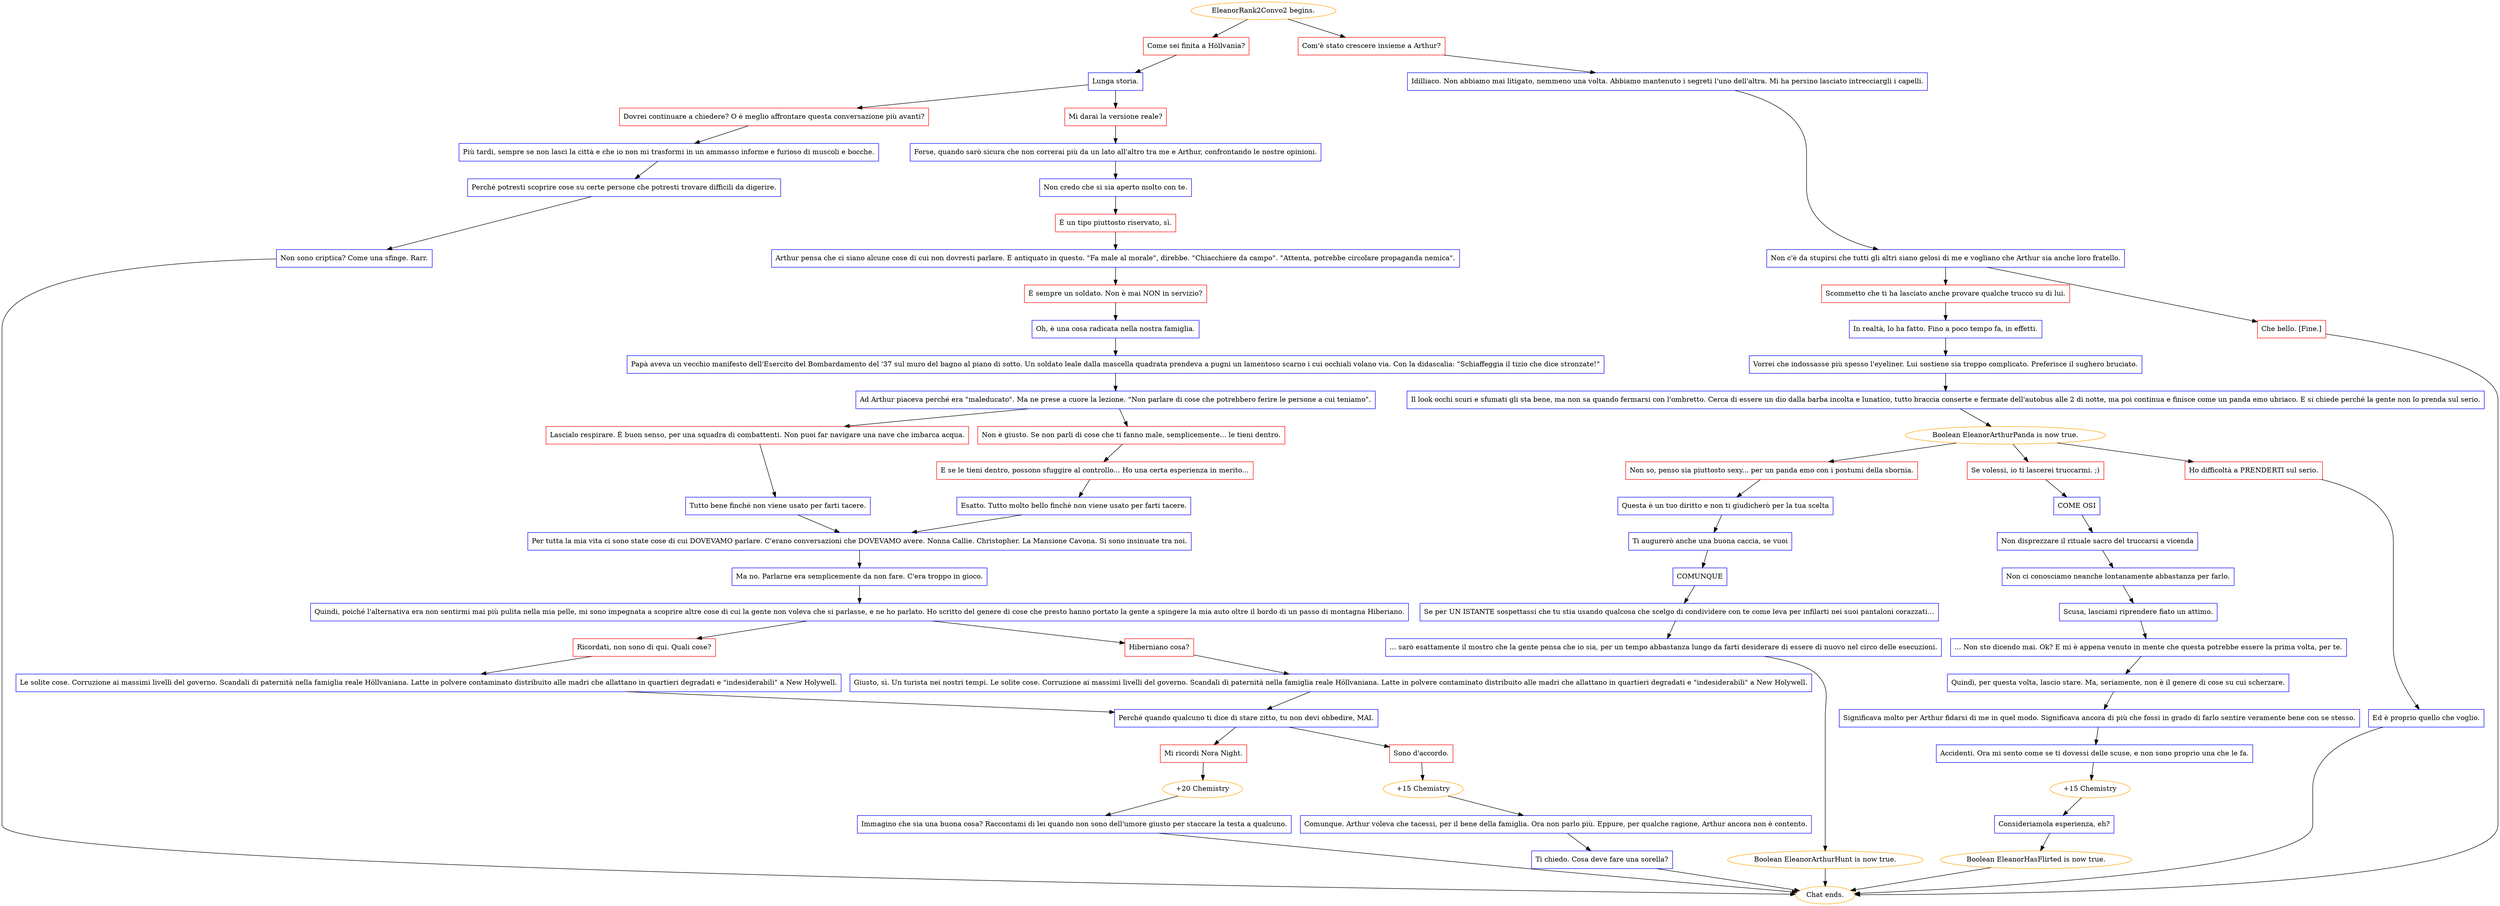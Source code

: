 digraph {
	"EleanorRank2Convo2 begins." [color=orange];
		"EleanorRank2Convo2 begins." -> j3376757772;
		"EleanorRank2Convo2 begins." -> j3888954659;
	j3376757772 [label="Come sei finita a Höllvania?",shape=box,color=red];
		j3376757772 -> j280534105;
	j3888954659 [label="Com'è stato crescere insieme a Arthur?",shape=box,color=red];
		j3888954659 -> j2126595008;
	j280534105 [label="Lunga storia.",shape=box,color=blue];
		j280534105 -> j3832738256;
		j280534105 -> j2505794523;
	j2126595008 [label="Idilliaco. Non abbiamo mai litigato, nemmeno una volta. Abbiamo mantenuto i segreti l'uno dell'altra. Mi ha persino lasciato intrecciargli i capelli.",shape=box,color=blue];
		j2126595008 -> j1192751150;
	j3832738256 [label="Dovrei continuare a chiedere? O è meglio affrontare questa conversazione più avanti?",shape=box,color=red];
		j3832738256 -> j240163974;
	j2505794523 [label="Mi darai la versione reale?",shape=box,color=red];
		j2505794523 -> j2817891350;
	j1192751150 [label="Non c'è da stupirsi che tutti gli altri siano gelosi di me e vogliano che Arthur sia anche loro fratello.",shape=box,color=blue];
		j1192751150 -> j3119367499;
		j1192751150 -> j247886658;
	j240163974 [label="Più tardi, sempre se non lasci la città e che io non mi trasformi in un ammasso informe e furioso di muscoli e bocche.",shape=box,color=blue];
		j240163974 -> j520411973;
	j2817891350 [label="Forse, quando sarò sicura che non correrai più da un lato all'altro tra me e Arthur, confrontando le nostre opinioni.",shape=box,color=blue];
		j2817891350 -> j2721141646;
	j3119367499 [label="Scommetto che ti ha lasciato anche provare qualche trucco su di lui.",shape=box,color=red];
		j3119367499 -> j98130323;
	j247886658 [label="Che bello. [Fine.]",shape=box,color=red];
		j247886658 -> "Chat ends.";
	j520411973 [label="Perché potresti scoprire cose su certe persone che potresti trovare difficili da digerire.",shape=box,color=blue];
		j520411973 -> j3709891902;
	j2721141646 [label="Non credo che si sia aperto molto con te.",shape=box,color=blue];
		j2721141646 -> j303394962;
	j98130323 [label="In realtà, lo ha fatto. Fino a poco tempo fa, in effetti.",shape=box,color=blue];
		j98130323 -> j1303802116;
	"Chat ends." [color=orange];
	j3709891902 [label="Non sono criptica? Come una sfinge. Rarr.",shape=box,color=blue];
		j3709891902 -> "Chat ends.";
	j303394962 [label="È un tipo piuttosto riservato, sì.",shape=box,color=red];
		j303394962 -> j3745681219;
	j1303802116 [label="Vorrei che indossasse più spesso l'eyeliner. Lui sostiene sia troppo complicato. Preferisce il sughero bruciato.",shape=box,color=blue];
		j1303802116 -> j1465897073;
	j3745681219 [label="Arthur pensa che ci siano alcune cose di cui non dovresti parlare. È antiquato in questo. \"Fa male al morale\", direbbe. \"Chiacchiere da campo\". \"Attenta, potrebbe circolare propaganda nemica\".",shape=box,color=blue];
		j3745681219 -> j2123081683;
	j1465897073 [label="Il look occhi scuri e sfumati gli sta bene, ma non sa quando fermarsi con l'ombretto. Cerca di essere un dio dalla barba incolta e lunatico, tutto braccia conserte e fermate dell'autobus alle 2 di notte, ma poi continua e finisce come un panda emo ubriaco. E si chiede perché la gente non lo prenda sul serio.",shape=box,color=blue];
		j1465897073 -> j3561361185;
	j2123081683 [label="È sempre un soldato. Non è mai NON in servizio?",shape=box,color=red];
		j2123081683 -> j2001495833;
	j3561361185 [label="Boolean EleanorArthurPanda is now true.",color=orange];
		j3561361185 -> j699131179;
		j3561361185 -> j1800545094;
		j3561361185 -> j3841102893;
	j2001495833 [label="Oh, è una cosa radicata nella nostra famiglia.",shape=box,color=blue];
		j2001495833 -> j2484635112;
	j699131179 [label="Non so, penso sia piuttosto sexy... per un panda emo con i postumi della sbornia.",shape=box,color=red];
		j699131179 -> j1936157306;
	j1800545094 [label="Se volessi, io ti lascerei truccarmi. ;)",shape=box,color=red];
		j1800545094 -> j376866047;
	j3841102893 [label="Ho difficoltà a PRENDERTI sul serio.",shape=box,color=red];
		j3841102893 -> j323976816;
	j2484635112 [label="Papà aveva un vecchio manifesto dell'Esercito del Bombardamento del '37 sul muro del bagno al piano di sotto. Un soldato leale dalla mascella quadrata prendeva a pugni un lamentoso scarno i cui occhiali volano via. Con la didascalia: \"Schiaffeggia il tizio che dice stronzate!\"",shape=box,color=blue];
		j2484635112 -> j2024752367;
	j1936157306 [label="Questa è un tuo diritto e non ti giudicherò per la tua scelta",shape=box,color=blue];
		j1936157306 -> j1534599936;
	j376866047 [label="COME OSI",shape=box,color=blue];
		j376866047 -> j1744910351;
	j323976816 [label="Ed è proprio quello che voglio.",shape=box,color=blue];
		j323976816 -> "Chat ends.";
	j2024752367 [label="Ad Arthur piaceva perché era \"maleducato\". Ma ne prese a cuore la lezione. \"Non parlare di cose che potrebbero ferire le persone a cui teniamo\".",shape=box,color=blue];
		j2024752367 -> j2693815562;
		j2024752367 -> j696004424;
	j1534599936 [label="Ti augurerò anche una buona caccia, se vuoi",shape=box,color=blue];
		j1534599936 -> j2289955828;
	j1744910351 [label="Non disprezzare il rituale sacro del truccarsi a vicenda",shape=box,color=blue];
		j1744910351 -> j3936366283;
	j2693815562 [label="Lascialo respirare. È buon senso, per una squadra di combattenti. Non puoi far navigare una nave che imbarca acqua.",shape=box,color=red];
		j2693815562 -> j3403613586;
	j696004424 [label="Non è giusto. Se non parli di cose che ti fanno male, semplicemente... le tieni dentro.",shape=box,color=red];
		j696004424 -> j1468738546;
	j2289955828 [label="COMUNQUE",shape=box,color=blue];
		j2289955828 -> j3030872320;
	j3936366283 [label="Non ci conosciamo neanche lontanamente abbastanza per farlo.",shape=box,color=blue];
		j3936366283 -> j901989921;
	j3403613586 [label="Tutto bene finché non viene usato per farti tacere.",shape=box,color=blue];
		j3403613586 -> j2958324918;
	j1468738546 [label="E se le tieni dentro, possono sfuggire al controllo... Ho una certa esperienza in merito...",shape=box,color=red];
		j1468738546 -> j1413473554;
	j3030872320 [label="Se per UN ISTANTE sospettassi che tu stia usando qualcosa che scelgo di condividere con te come leva per infilarti nei suoi pantaloni corazzati...",shape=box,color=blue];
		j3030872320 -> j3458684380;
	j901989921 [label="Scusa, lasciami riprendere fiato un attimo.",shape=box,color=blue];
		j901989921 -> j4244604181;
	j2958324918 [label="Per tutta la mia vita ci sono state cose di cui DOVEVAMO parlare. C'erano conversazioni che DOVEVAMO avere. Nonna Callie. Christopher. La Mansione Cavona. Si sono insinuate tra noi.",shape=box,color=blue];
		j2958324918 -> j3065079798;
	j1413473554 [label="Esatto. Tutto molto bello finché non viene usato per farti tacere.",shape=box,color=blue];
		j1413473554 -> j2958324918;
	j3458684380 [label="... sarò esattamente il mostro che la gente pensa che io sia, per un tempo abbastanza lungo da farti desiderare di essere di nuovo nel circo delle esecuzioni.",shape=box,color=blue];
		j3458684380 -> j674051346;
	j4244604181 [label="... Non sto dicendo mai. Ok? E mi è appena venuto in mente che questa potrebbe essere la prima volta, per te.",shape=box,color=blue];
		j4244604181 -> j3159674964;
	j3065079798 [label="Ma no. Parlarne era semplicemente da non fare. C'era troppo in gioco.",shape=box,color=blue];
		j3065079798 -> j670452506;
	j674051346 [label="Boolean EleanorArthurHunt is now true.",color=orange];
		j674051346 -> "Chat ends.";
	j3159674964 [label="Quindi, per questa volta, lascio stare. Ma, seriamente, non è il genere di cose su cui scherzare.",shape=box,color=blue];
		j3159674964 -> j1561780049;
	j670452506 [label="Quindi, poiché l'alternativa era non sentirmi mai più pulita nella mia pelle, mi sono impegnata a scoprire altre cose di cui la gente non voleva che si parlasse, e ne ho parlato. Ho scritto del genere di cose che presto hanno portato la gente a spingere la mia auto oltre il bordo di un passo di montagna Hiberiano.",shape=box,color=blue];
		j670452506 -> j4107765342;
		j670452506 -> j1549976927;
	j1561780049 [label="Significava molto per Arthur fidarsi di me in quel modo. Significava ancora di più che fossi in grado di farlo sentire veramente bene con se stesso.",shape=box,color=blue];
		j1561780049 -> j609457170;
	j4107765342 [label="Ricordati, non sono di qui. Quali cose?",shape=box,color=red];
		j4107765342 -> j1773626604;
	j1549976927 [label="Hiberniano cosa?",shape=box,color=red];
		j1549976927 -> j1964741939;
	j609457170 [label="Accidenti. Ora mi sento come se ti dovessi delle scuse, e non sono proprio una che le fa.",shape=box,color=blue];
		j609457170 -> j3526350936;
	j1773626604 [label="Le solite cose. Corruzione ai massimi livelli del governo. Scandali di paternità nella famiglia reale Höllvaniana. Latte in polvere contaminato distribuito alle madri che allattano in quartieri degradati e \"indesiderabili\" a New Holywell.",shape=box,color=blue];
		j1773626604 -> j2350758949;
	j1964741939 [label="Giusto, sì. Un turista nei nostri tempi. Le solite cose. Corruzione ai massimi livelli del governo. Scandali di paternità nella famiglia reale Höllvaniana. Latte in polvere contaminato distribuito alle madri che allattano in quartieri degradati e \"indesiderabili\" a New Holywell.",shape=box,color=blue];
		j1964741939 -> j2350758949;
	j3526350936 [label="+15 Chemistry",color=orange];
		j3526350936 -> j3984206515;
	j2350758949 [label="Perché quando qualcuno ti dice di stare zitto, tu non devi obbedire, MAI.",shape=box,color=blue];
		j2350758949 -> j1189954081;
		j2350758949 -> j412856014;
	j3984206515 [label="Consideriamola esperienza, eh?",shape=box,color=blue];
		j3984206515 -> j4205890645;
	j1189954081 [label="Mi ricordi Nora Night.",shape=box,color=red];
		j1189954081 -> j3195745501;
	j412856014 [label="Sono d'accordo.",shape=box,color=red];
		j412856014 -> j3947903513;
	j4205890645 [label="Boolean EleanorHasFlirted is now true.",color=orange];
		j4205890645 -> "Chat ends.";
	j3195745501 [label="+20 Chemistry",color=orange];
		j3195745501 -> j3890484230;
	j3947903513 [label="+15 Chemistry",color=orange];
		j3947903513 -> j111348407;
	j3890484230 [label="Immagino che sia una buona cosa? Raccontami di lei quando non sono dell'umore giusto per staccare la testa a qualcuno.",shape=box,color=blue];
		j3890484230 -> "Chat ends.";
	j111348407 [label="Comunque. Arthur voleva che tacessi, per il bene della famiglia. Ora non parlo più. Eppure, per qualche ragione, Arthur ancora non è contento.",shape=box,color=blue];
		j111348407 -> j2703010594;
	j2703010594 [label="Ti chiedo. Cosa deve fare una sorella?",shape=box,color=blue];
		j2703010594 -> "Chat ends.";
}